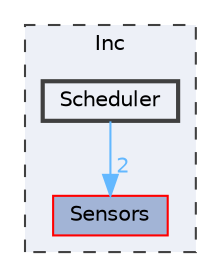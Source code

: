 digraph "Inc/Scheduler"
{
 // LATEX_PDF_SIZE
  bgcolor="transparent";
  edge [fontname=Helvetica,fontsize=10,labelfontname=Helvetica,labelfontsize=10];
  node [fontname=Helvetica,fontsize=10,shape=box,height=0.2,width=0.4];
  compound=true
  subgraph clusterdir_f93dfce691d792349f1c14ede440e2e6 {
    graph [ bgcolor="#edf0f7", pencolor="grey25", label="Inc", fontname=Helvetica,fontsize=10 style="filled,dashed", URL="dir_f93dfce691d792349f1c14ede440e2e6.html",tooltip=""]
  dir_d825da72ae07656c4908717d883c7e7d [label="Sensors", fillcolor="#a2b4d6", color="red", style="filled", URL="dir_d825da72ae07656c4908717d883c7e7d.html",tooltip=""];
  dir_f6555aa100bcd7f8a88a907a33a91b54 [label="Scheduler", fillcolor="#edf0f7", color="grey25", style="filled,bold", URL="dir_f6555aa100bcd7f8a88a907a33a91b54.html",tooltip=""];
  }
  dir_f6555aa100bcd7f8a88a907a33a91b54->dir_d825da72ae07656c4908717d883c7e7d [headlabel="2", labeldistance=1.5 headhref="dir_000009_000011.html" color="steelblue1" fontcolor="steelblue1"];
}

